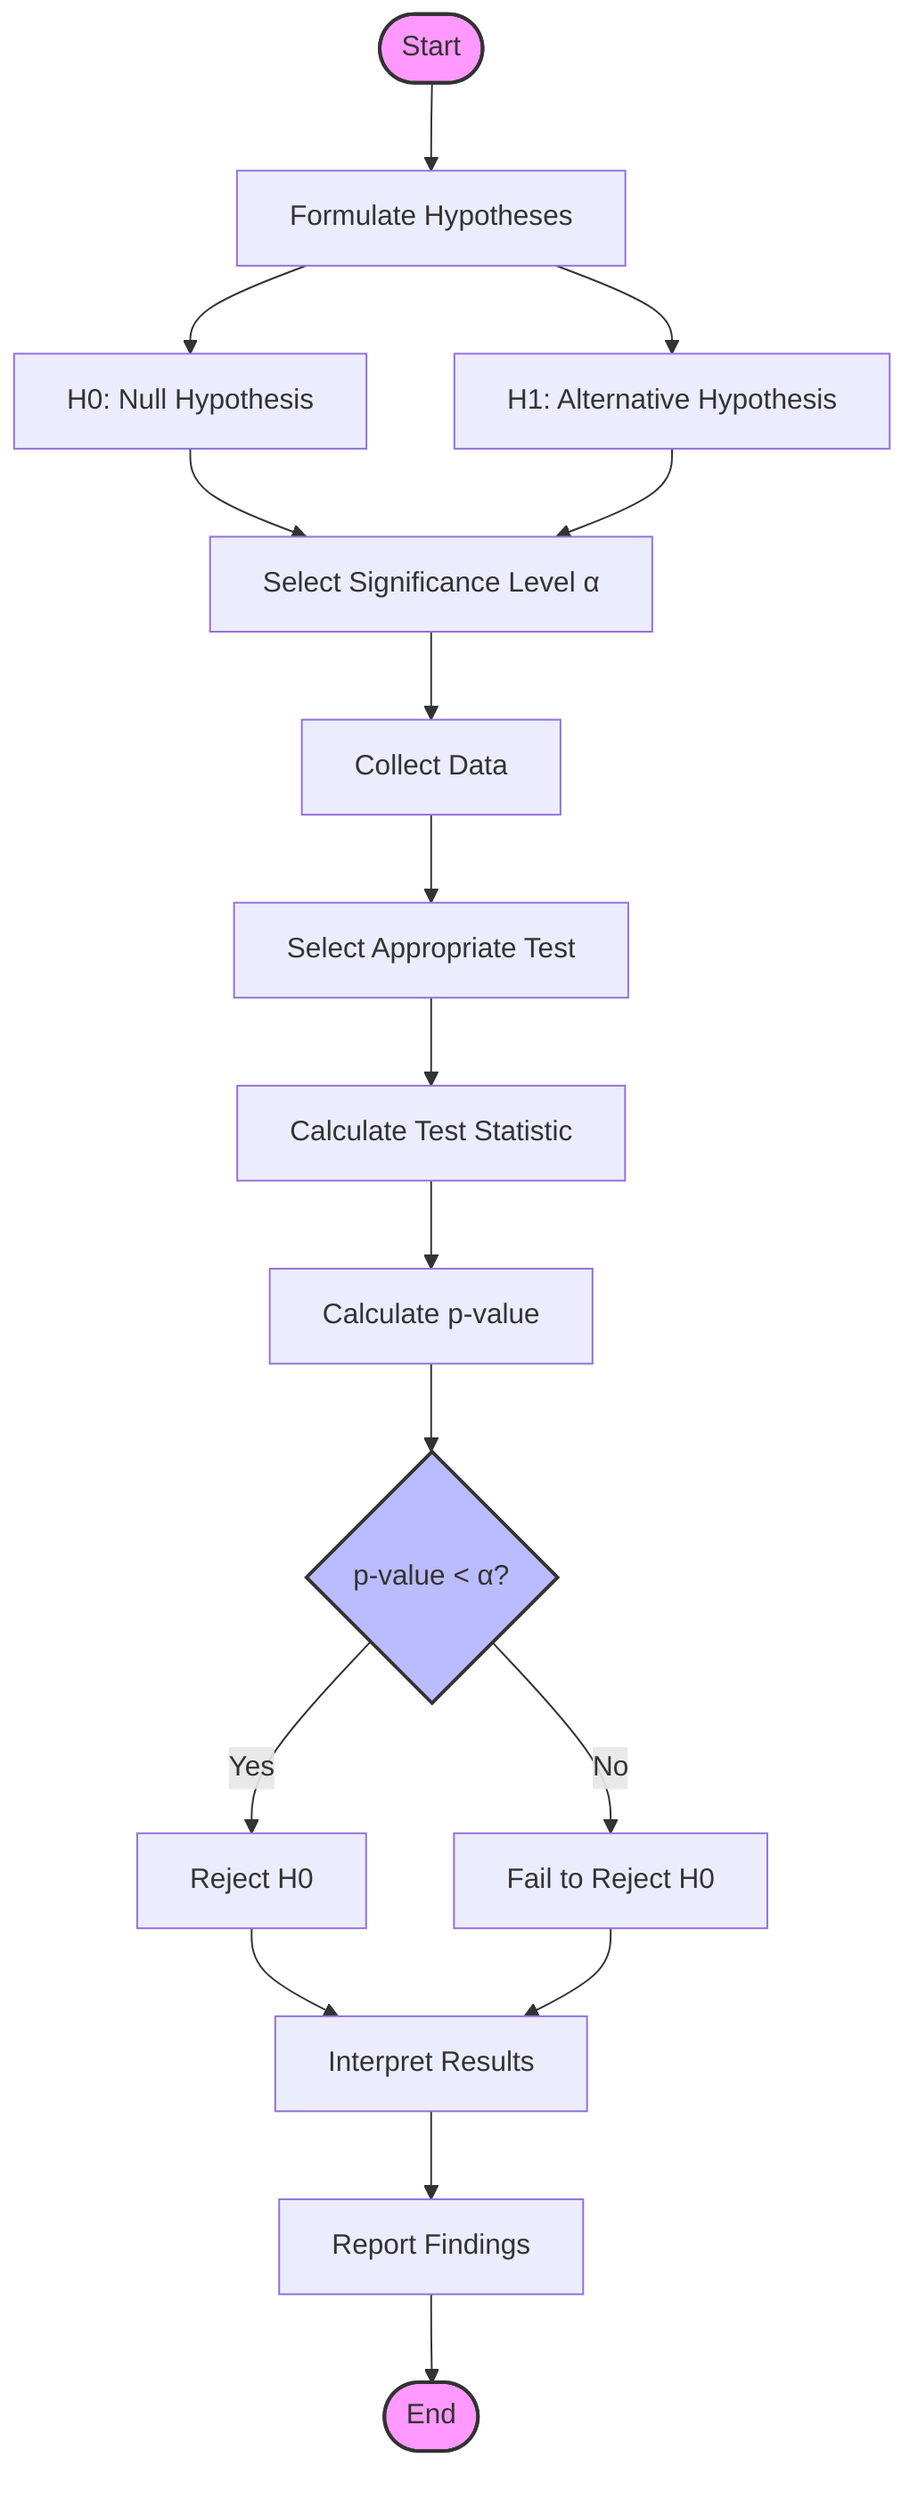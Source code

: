 flowchart TD
    Start([Start]) --> FormulateH[Formulate Hypotheses]
    FormulateH --> H0[H0: Null Hypothesis]
    FormulateH --> H1[H1: Alternative Hypothesis]
    
    H0 & H1 --> SelectAlpha[Select Significance Level α]
    SelectAlpha --> CollectData[Collect Data]
    CollectData --> SelectTest[Select Appropriate Test]
    
    SelectTest --> CalcTestStat[Calculate Test Statistic]
    CalcTestStat --> CalcPValue[Calculate p-value]
    
    CalcPValue --> Decision{p-value < α?}
    Decision -->|Yes| RejectH0[Reject H0]
    Decision -->|No| FailReject[Fail to Reject H0]
    
    RejectH0 --> InterResults[Interpret Results]
    FailReject --> InterResults
    
    InterResults --> Report[Report Findings]
    Report --> End([End])
    
    style Start fill:#f9f,stroke:#333,stroke-width:2px
    style End fill:#f9f,stroke:#333,stroke-width:2px
    style Decision fill:#bbf,stroke:#333,stroke-width:2px
